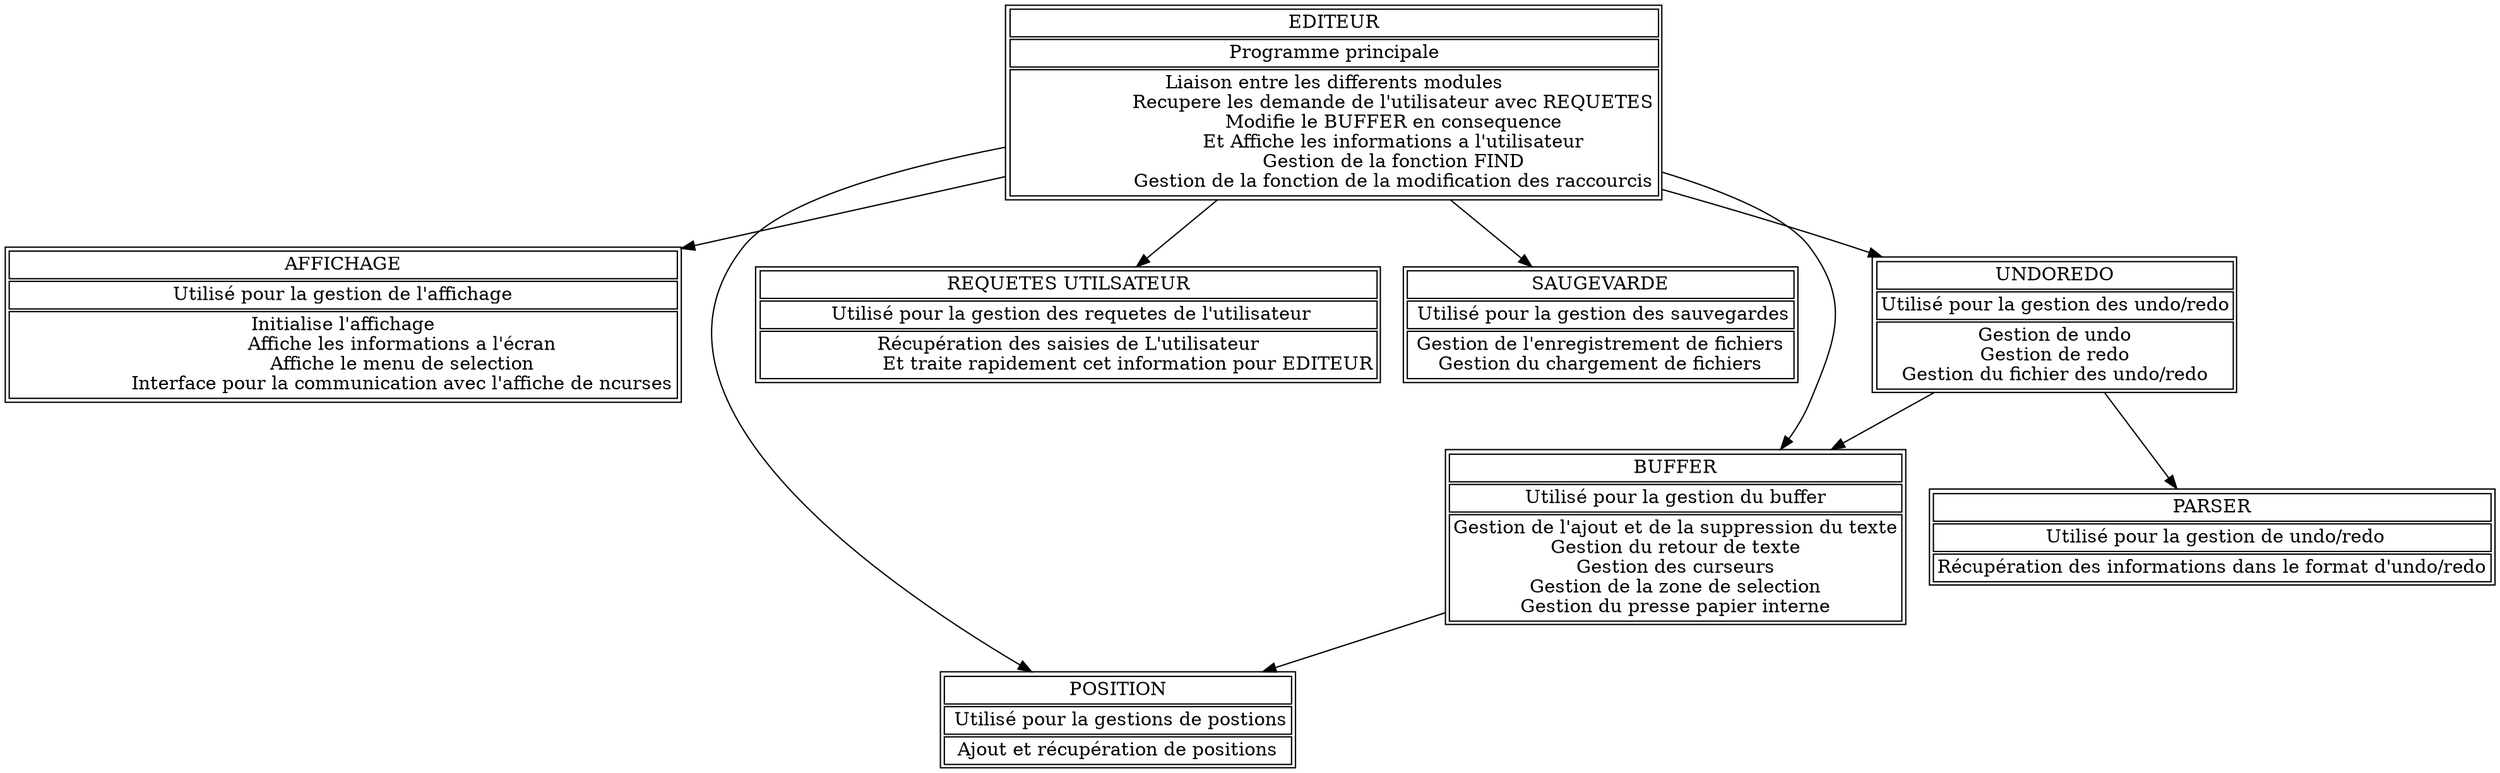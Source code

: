 /**
 * Fichier pour la génération du diagramme d'architecture
 */
digraph diagramme{
	affichage[shape=none, margin=0, label=<
		<TABLE>
			<tr>
				<td> AFFICHAGE </td>
			</tr>
			<tr>
				<td> Utilisé pour la gestion de l'affichage </td>
			</tr>
			<tr>
				<td>
					Initialise l'affichage<br/>
                    Affiche les informations a l'écran<br/>
                    Affiche le menu de selection<br/>
                    Interface pour la communication avec l'affiche de ncurses<br/>
				</td>
			</tr>
		</TABLE>
		>];
	buffer[shape=none, margin=0, label=<
		<TABLE>
			<tr>
				<td> BUFFER </td>
			</tr>
			<tr>
				<td> Utilisé pour la gestion du buffer </td>
			</tr>
			<tr>
				<td>
					Gestion de l'ajout et de la suppression du texte<br/>
					Gestion du retour de texte<br/>
					Gestion des curseurs<br/>
					Gestion de la zone de selection<br/>
					Gestion du presse papier interne<br/>
				</td>
			</tr>
		</TABLE>
		>];
	editeur[shape=none, margin=0, label=<
		<TABLE>
			<tr>
				<td> EDITEUR </td>
			</tr>
			<tr>
				<td>Programme principale</td>
			</tr>
			<tr>
				<td>
					Liaison entre les differents modules<br/>
                    Recupere les demande de l'utilisateur avec REQUETES<br/>
                    Modifie le BUFFER en consequence<br/>
                    Et Affiche les informations a l'utilisateur<br/>
                    Gestion de la fonction FIND<br/>
                    Gestion de la fonction de la modification des raccourcis<br/>
				</td>
			</tr>
		</TABLE>
		>];
	requete[shape=none, margin=0, label=<
		<TABLE>
			<tr>
				<td> REQUETES UTILSATEUR </td>
			</tr>
			<tr>
				<td> Utilisé pour la gestion des requetes de l'utilisateur</td>
			</tr>
			<tr>
				<td>
					Récupération des saisies de L'utilisateur<br/>
                    Et traite rapidement cet information pour EDITEUR<br/>
				</td>
			</tr>
		</TABLE>
		>];
	sauvegarde[shape=none, margin=0, label=<
		<TABLE>
			<tr>
				<td>SAUGEVARDE</td>
			</tr>
			<tr>
				<td> Utilisé pour la gestion des sauvegardes</td>
			</tr>
			<tr>
				<td>
					Gestion de l'enregistrement de fichiers<br/>
					Gestion du chargement de fichiers<br/>
				</td>
			</tr>
		</TABLE>
		>];
	position[shape=none, margin=0, label=<
		<TABLE>
			<tr><td>POSITION</td></tr>
			<tr><td> Utilisé pour la gestions de postions</td></tr>
			<tr>
				<td>
					Ajout et récupération de positions
				</td>
			</tr>
		</TABLE>
	>];
	parse[shape=none, margin=0, label=<
		<TABLE>
			<tr><td>PARSER</td></tr>
			<tr><td> Utilisé pour la gestion de undo/redo</td></tr>
			<tr>
				<td>
					Récupération des informations dans le format d'undo/redo
				</td>
			</tr>
		</TABLE>
	>];
	undo[shape=none, margin=0, label=<
		<TABLE>
			<tr><td>UNDOREDO</td></tr>
			<tr><td>Utilisé pour la gestion des undo/redo</td></tr>
			<tr>
				<td>
					Gestion de undo<br/>
					Gestion de redo<br/>
					Gestion du fichier des undo/redo
				</td>
			</tr>
		</TABLE>
	>];

	editeur -> affichage;
	editeur -> buffer;
	editeur -> position
	editeur -> requete;
	editeur -> sauvegarde;
	editeur -> undo;
	undo -> parse;
	undo -> buffer;
	buffer -> position;

}
